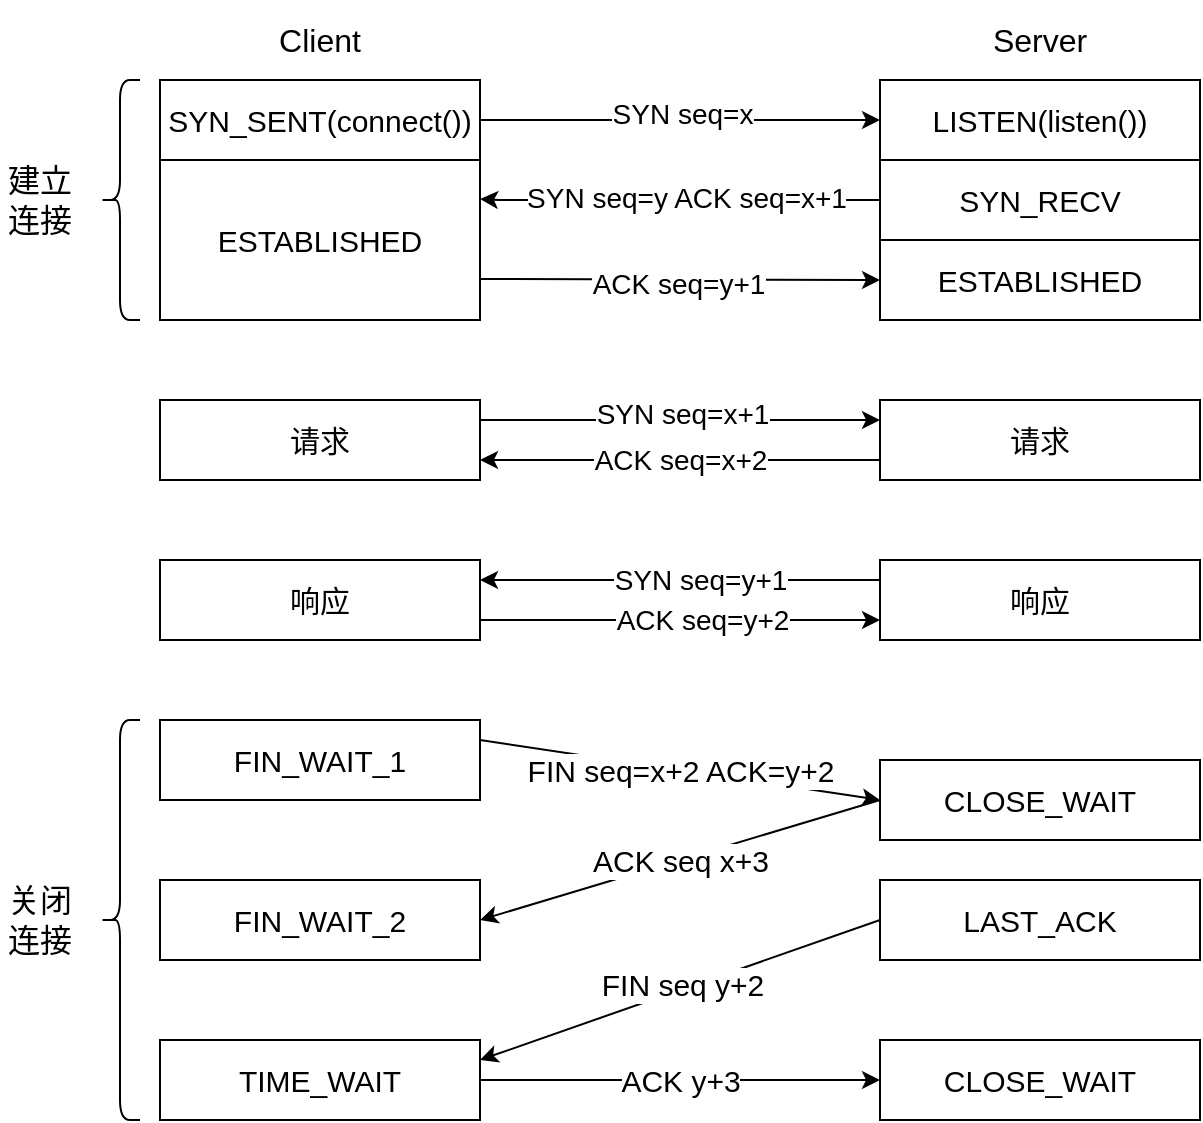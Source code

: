<mxfile version="10.7.7" type="device"><diagram id="4-yyi7rQLgyo-9fTwIG3" name="第 1 页"><mxGraphModel dx="894" dy="596" grid="1" gridSize="10" guides="1" tooltips="1" connect="1" arrows="1" fold="1" page="1" pageScale="1" pageWidth="827" pageHeight="1169" math="0" shadow="0"><root><mxCell id="0"/><mxCell id="1" parent="0"/><mxCell id="nENLOPlczWYNqVleL7HB-1" value="&lt;font style=&quot;font-size: 16px&quot;&gt;Client&lt;/font&gt;" style="text;html=1;strokeColor=none;fillColor=none;align=center;verticalAlign=middle;whiteSpace=wrap;rounded=0;" vertex="1" parent="1"><mxGeometry x="140" y="200" width="80" height="40" as="geometry"/></mxCell><mxCell id="nENLOPlczWYNqVleL7HB-2" value="&lt;font style=&quot;font-size: 16px&quot;&gt;Server&lt;/font&gt;" style="text;html=1;strokeColor=none;fillColor=none;align=center;verticalAlign=middle;whiteSpace=wrap;rounded=0;" vertex="1" parent="1"><mxGeometry x="500" y="200" width="80" height="40" as="geometry"/></mxCell><mxCell id="nENLOPlczWYNqVleL7HB-3" style="edgeStyle=orthogonalEdgeStyle;rounded=0;orthogonalLoop=1;jettySize=auto;html=1;entryX=0;entryY=0.5;entryDx=0;entryDy=0;" edge="1" parent="1" source="nENLOPlczWYNqVleL7HB-5" target="nENLOPlczWYNqVleL7HB-6"><mxGeometry relative="1" as="geometry"/></mxCell><mxCell id="nENLOPlczWYNqVleL7HB-4" value="&lt;font style=&quot;font-size: 14px&quot;&gt;SYN seq=x&lt;/font&gt;" style="text;html=1;resizable=0;points=[];align=center;verticalAlign=middle;labelBackgroundColor=#ffffff;" vertex="1" connectable="0" parent="nENLOPlczWYNqVleL7HB-3"><mxGeometry x="0.151" y="3" relative="1" as="geometry"><mxPoint x="-14" as="offset"/></mxGeometry></mxCell><mxCell id="nENLOPlczWYNqVleL7HB-5" value="&lt;font style=&quot;font-size: 15px&quot;&gt;SYN_SENT(connect())&lt;/font&gt;" style="rounded=0;whiteSpace=wrap;html=1;" vertex="1" parent="1"><mxGeometry x="100" y="240" width="160" height="40" as="geometry"/></mxCell><mxCell id="nENLOPlczWYNqVleL7HB-6" value="&lt;font style=&quot;font-size: 15px&quot;&gt;LISTEN(listen())&lt;/font&gt;" style="rounded=0;whiteSpace=wrap;html=1;" vertex="1" parent="1"><mxGeometry x="460" y="240" width="160" height="40" as="geometry"/></mxCell><mxCell id="nENLOPlczWYNqVleL7HB-7" value="&lt;font style=&quot;font-size: 15px&quot;&gt;ESTABLISHED&lt;/font&gt;" style="rounded=0;whiteSpace=wrap;html=1;" vertex="1" parent="1"><mxGeometry x="100" y="280" width="160" height="80" as="geometry"/></mxCell><mxCell id="nENLOPlczWYNqVleL7HB-8" value="&lt;font style=&quot;font-size: 15px&quot;&gt;SYN_RECV&lt;/font&gt;" style="rounded=0;whiteSpace=wrap;html=1;" vertex="1" parent="1"><mxGeometry x="460" y="280" width="160" height="40" as="geometry"/></mxCell><mxCell id="nENLOPlczWYNqVleL7HB-9" value="&lt;font style=&quot;font-size: 15px&quot;&gt;ESTABLISHED&lt;/font&gt;" style="rounded=0;whiteSpace=wrap;html=1;" vertex="1" parent="1"><mxGeometry x="460" y="320" width="160" height="40" as="geometry"/></mxCell><mxCell id="nENLOPlczWYNqVleL7HB-10" style="edgeStyle=orthogonalEdgeStyle;rounded=0;orthogonalLoop=1;jettySize=auto;html=1;exitX=0;exitY=0.5;exitDx=0;exitDy=0;" edge="1" parent="1" source="nENLOPlczWYNqVleL7HB-8"><mxGeometry relative="1" as="geometry"><mxPoint x="430" y="299.5" as="sourcePoint"/><mxPoint x="260" y="299.5" as="targetPoint"/><Array as="points"><mxPoint x="270" y="300"/></Array></mxGeometry></mxCell><mxCell id="nENLOPlczWYNqVleL7HB-11" value="&lt;font style=&quot;font-size: 14px&quot;&gt;SYN seq=y ACK seq=x+1&lt;/font&gt;" style="text;html=1;resizable=0;points=[];align=center;verticalAlign=middle;labelBackgroundColor=#ffffff;" vertex="1" connectable="0" parent="nENLOPlczWYNqVleL7HB-10"><mxGeometry x="0.882" y="-101" relative="1" as="geometry"><mxPoint x="91" y="100" as="offset"/></mxGeometry></mxCell><mxCell id="nENLOPlczWYNqVleL7HB-12" value="" style="endArrow=classic;html=1;entryX=0;entryY=0.5;entryDx=0;entryDy=0;" edge="1" parent="1" target="nENLOPlczWYNqVleL7HB-9"><mxGeometry width="50" height="50" relative="1" as="geometry"><mxPoint x="260" y="339.5" as="sourcePoint"/><mxPoint x="400" y="339.5" as="targetPoint"/></mxGeometry></mxCell><mxCell id="nENLOPlczWYNqVleL7HB-13" value="&lt;font style=&quot;font-size: 14px&quot;&gt;ACK seq=y+1&lt;/font&gt;" style="text;html=1;resizable=0;points=[];align=center;verticalAlign=middle;labelBackgroundColor=#ffffff;" vertex="1" connectable="0" parent="nENLOPlczWYNqVleL7HB-12"><mxGeometry x="0.243" y="-2" relative="1" as="geometry"><mxPoint x="-26" as="offset"/></mxGeometry></mxCell><mxCell id="nENLOPlczWYNqVleL7HB-16" value="&lt;font style=&quot;font-size: 15px&quot;&gt;FIN_WAIT_1&lt;/font&gt;" style="rounded=0;whiteSpace=wrap;html=1;" vertex="1" parent="1"><mxGeometry x="100" y="560" width="160" height="40" as="geometry"/></mxCell><mxCell id="nENLOPlczWYNqVleL7HB-17" value="&lt;font style=&quot;font-size: 15px&quot;&gt;FIN_WAIT_2&lt;/font&gt;" style="rounded=0;whiteSpace=wrap;html=1;" vertex="1" parent="1"><mxGeometry x="100" y="640" width="160" height="40" as="geometry"/></mxCell><mxCell id="nENLOPlczWYNqVleL7HB-18" value="&lt;font style=&quot;font-size: 15px&quot;&gt;ACK y+3&lt;br&gt;&lt;/font&gt;" style="edgeStyle=orthogonalEdgeStyle;rounded=0;orthogonalLoop=1;jettySize=auto;html=1;" edge="1" parent="1" source="nENLOPlczWYNqVleL7HB-19" target="nENLOPlczWYNqVleL7HB-22"><mxGeometry relative="1" as="geometry"/></mxCell><mxCell id="nENLOPlczWYNqVleL7HB-19" value="&lt;font style=&quot;font-size: 15px&quot;&gt;TIME_WAIT&lt;/font&gt;" style="rounded=0;whiteSpace=wrap;html=1;" vertex="1" parent="1"><mxGeometry x="100" y="720" width="160" height="40" as="geometry"/></mxCell><mxCell id="nENLOPlczWYNqVleL7HB-20" value="&lt;font style=&quot;font-size: 15px&quot;&gt;CLOSE_WAIT&lt;/font&gt;" style="rounded=0;whiteSpace=wrap;html=1;" vertex="1" parent="1"><mxGeometry x="460" y="580" width="160" height="40" as="geometry"/></mxCell><mxCell id="nENLOPlczWYNqVleL7HB-21" value="&lt;font style=&quot;font-size: 15px&quot;&gt;LAST_ACK&lt;br&gt;&lt;/font&gt;" style="rounded=0;whiteSpace=wrap;html=1;" vertex="1" parent="1"><mxGeometry x="460" y="640" width="160" height="40" as="geometry"/></mxCell><mxCell id="nENLOPlczWYNqVleL7HB-22" value="&lt;font style=&quot;font-size: 15px&quot;&gt;CLOSE_WAIT&lt;/font&gt;" style="rounded=0;whiteSpace=wrap;html=1;" vertex="1" parent="1"><mxGeometry x="460" y="720" width="160" height="40" as="geometry"/></mxCell><mxCell id="nENLOPlczWYNqVleL7HB-23" value="&lt;font style=&quot;font-size: 15px&quot;&gt;FIN seq=x+2 ACK=y+2&lt;/font&gt;" style="endArrow=classic;html=1;exitX=1;exitY=0.25;exitDx=0;exitDy=0;entryX=0;entryY=0.5;entryDx=0;entryDy=0;" edge="1" parent="1" source="nENLOPlczWYNqVleL7HB-16" target="nENLOPlczWYNqVleL7HB-20"><mxGeometry width="50" height="50" relative="1" as="geometry"><mxPoint x="230" y="580" as="sourcePoint"/><mxPoint x="410" y="625" as="targetPoint"/></mxGeometry></mxCell><mxCell id="nENLOPlczWYNqVleL7HB-24" value="&lt;font style=&quot;font-size: 15px&quot;&gt;ACK seq x+3&lt;br&gt;&lt;/font&gt;" style="endArrow=classic;html=1;exitX=0;exitY=0.5;exitDx=0;exitDy=0;" edge="1" parent="1" source="nENLOPlczWYNqVleL7HB-20"><mxGeometry width="50" height="50" relative="1" as="geometry"><mxPoint x="420" y="600" as="sourcePoint"/><mxPoint x="260" y="660" as="targetPoint"/></mxGeometry></mxCell><mxCell id="nENLOPlczWYNqVleL7HB-25" value="" style="endArrow=classic;html=1;entryX=1;entryY=0.25;entryDx=0;entryDy=0;exitX=0;exitY=0.5;exitDx=0;exitDy=0;" edge="1" parent="1" target="nENLOPlczWYNqVleL7HB-19" source="nENLOPlczWYNqVleL7HB-21"><mxGeometry width="50" height="50" relative="1" as="geometry"><mxPoint x="420" y="660" as="sourcePoint"/><mxPoint x="300" y="690" as="targetPoint"/></mxGeometry></mxCell><mxCell id="nENLOPlczWYNqVleL7HB-26" value="&lt;font style=&quot;font-size: 15px&quot;&gt;FIN seq y+2&lt;/font&gt;" style="text;html=1;resizable=0;points=[];align=center;verticalAlign=middle;labelBackgroundColor=#ffffff;" vertex="1" connectable="0" parent="nENLOPlczWYNqVleL7HB-25"><mxGeometry x="-0.285" y="1" relative="1" as="geometry"><mxPoint x="-28" y="6" as="offset"/></mxGeometry></mxCell><mxCell id="nENLOPlczWYNqVleL7HB-27" value="&lt;font style=&quot;font-size: 15px&quot;&gt;请求&lt;/font&gt;" style="rounded=0;whiteSpace=wrap;html=1;" vertex="1" parent="1"><mxGeometry x="100" y="400" width="160" height="40" as="geometry"/></mxCell><mxCell id="nENLOPlczWYNqVleL7HB-28" value="&lt;span&gt;&lt;font style=&quot;font-size: 15px&quot;&gt;请求&lt;/font&gt;&lt;/span&gt;" style="rounded=0;whiteSpace=wrap;html=1;" vertex="1" parent="1"><mxGeometry x="460" y="400" width="160" height="40" as="geometry"/></mxCell><mxCell id="nENLOPlczWYNqVleL7HB-29" style="edgeStyle=orthogonalEdgeStyle;rounded=0;orthogonalLoop=1;jettySize=auto;html=1;entryX=0;entryY=0.5;entryDx=0;entryDy=0;" edge="1" parent="1"><mxGeometry relative="1" as="geometry"><mxPoint x="260" y="410" as="sourcePoint"/><mxPoint x="460" y="410" as="targetPoint"/></mxGeometry></mxCell><mxCell id="nENLOPlczWYNqVleL7HB-30" value="&lt;font style=&quot;font-size: 14px&quot;&gt;SYN seq=x+1&lt;/font&gt;" style="text;html=1;resizable=0;points=[];align=center;verticalAlign=middle;labelBackgroundColor=#ffffff;" vertex="1" connectable="0" parent="nENLOPlczWYNqVleL7HB-29"><mxGeometry x="0.151" y="3" relative="1" as="geometry"><mxPoint x="-14" as="offset"/></mxGeometry></mxCell><mxCell id="nENLOPlczWYNqVleL7HB-31" value="" style="endArrow=classic;html=1;exitX=0;exitY=0.75;exitDx=0;exitDy=0;entryX=1;entryY=0.75;entryDx=0;entryDy=0;" edge="1" parent="1" source="nENLOPlczWYNqVleL7HB-28" target="nENLOPlczWYNqVleL7HB-27"><mxGeometry width="50" height="50" relative="1" as="geometry"><mxPoint x="260" y="429.5" as="sourcePoint"/><mxPoint x="460" y="430" as="targetPoint"/></mxGeometry></mxCell><mxCell id="nENLOPlczWYNqVleL7HB-32" value="&lt;font style=&quot;font-size: 14px&quot;&gt;ACK seq=x+2&lt;/font&gt;" style="text;html=1;resizable=0;points=[];align=center;verticalAlign=middle;labelBackgroundColor=#ffffff;" vertex="1" connectable="0" parent="nENLOPlczWYNqVleL7HB-31"><mxGeometry x="0.243" y="-2" relative="1" as="geometry"><mxPoint x="24" y="2" as="offset"/></mxGeometry></mxCell><mxCell id="nENLOPlczWYNqVleL7HB-33" value="&lt;font style=&quot;font-size: 15px&quot;&gt;响应&lt;/font&gt;" style="rounded=0;whiteSpace=wrap;html=1;" vertex="1" parent="1"><mxGeometry x="100" y="480" width="160" height="40" as="geometry"/></mxCell><mxCell id="nENLOPlczWYNqVleL7HB-34" value="&lt;span style=&quot;font-size: 15px&quot;&gt;响应&lt;/span&gt;" style="rounded=0;whiteSpace=wrap;html=1;" vertex="1" parent="1"><mxGeometry x="460" y="480" width="160" height="40" as="geometry"/></mxCell><mxCell id="nENLOPlczWYNqVleL7HB-35" style="edgeStyle=orthogonalEdgeStyle;rounded=0;orthogonalLoop=1;jettySize=auto;html=1;exitX=0;exitY=0.25;exitDx=0;exitDy=0;entryX=1;entryY=0.25;entryDx=0;entryDy=0;" edge="1" parent="1" source="nENLOPlczWYNqVleL7HB-34" target="nENLOPlczWYNqVleL7HB-33"><mxGeometry relative="1" as="geometry"><mxPoint x="260" y="490" as="sourcePoint"/><mxPoint x="370" y="460" as="targetPoint"/></mxGeometry></mxCell><mxCell id="nENLOPlczWYNqVleL7HB-36" value="&lt;font style=&quot;font-size: 14px&quot;&gt;SYN seq=y+1&lt;/font&gt;" style="text;html=1;resizable=0;points=[];align=center;verticalAlign=middle;labelBackgroundColor=#ffffff;" vertex="1" connectable="0" parent="nENLOPlczWYNqVleL7HB-35"><mxGeometry x="0.151" y="3" relative="1" as="geometry"><mxPoint x="25" y="-3" as="offset"/></mxGeometry></mxCell><mxCell id="nENLOPlczWYNqVleL7HB-37" value="" style="endArrow=classic;html=1;entryX=0;entryY=0.75;entryDx=0;entryDy=0;exitX=1;exitY=0.75;exitDx=0;exitDy=0;" edge="1" parent="1" source="nENLOPlczWYNqVleL7HB-33" target="nENLOPlczWYNqVleL7HB-34"><mxGeometry width="50" height="50" relative="1" as="geometry"><mxPoint x="290" y="540" as="sourcePoint"/><mxPoint x="460" y="510" as="targetPoint"/></mxGeometry></mxCell><mxCell id="nENLOPlczWYNqVleL7HB-38" value="&lt;font style=&quot;font-size: 14px&quot;&gt;ACK seq=y+2&lt;/font&gt;" style="text;html=1;resizable=0;points=[];align=center;verticalAlign=middle;labelBackgroundColor=#ffffff;" vertex="1" connectable="0" parent="nENLOPlczWYNqVleL7HB-37"><mxGeometry x="0.243" y="-2" relative="1" as="geometry"><mxPoint x="-14" y="-2" as="offset"/></mxGeometry></mxCell><mxCell id="nENLOPlczWYNqVleL7HB-39" value="" style="shape=curlyBracket;whiteSpace=wrap;html=1;rounded=1;" vertex="1" parent="1"><mxGeometry x="70" y="240" width="20" height="120" as="geometry"/></mxCell><mxCell id="nENLOPlczWYNqVleL7HB-40" value="" style="shape=curlyBracket;whiteSpace=wrap;html=1;rounded=1;" vertex="1" parent="1"><mxGeometry x="70" y="560" width="20" height="200" as="geometry"/></mxCell><mxCell id="nENLOPlczWYNqVleL7HB-41" value="&lt;font style=&quot;font-size: 16px&quot;&gt;关闭连接&lt;/font&gt;" style="text;html=1;strokeColor=none;fillColor=none;align=center;verticalAlign=middle;whiteSpace=wrap;rounded=0;" vertex="1" parent="1"><mxGeometry x="20" y="650" width="40" height="20" as="geometry"/></mxCell><mxCell id="nENLOPlczWYNqVleL7HB-42" value="&lt;font style=&quot;font-size: 16px&quot;&gt;建立连接&lt;/font&gt;" style="text;html=1;strokeColor=none;fillColor=none;align=center;verticalAlign=middle;whiteSpace=wrap;rounded=0;" vertex="1" parent="1"><mxGeometry x="20" y="290" width="40" height="20" as="geometry"/></mxCell></root></mxGraphModel></diagram></mxfile>